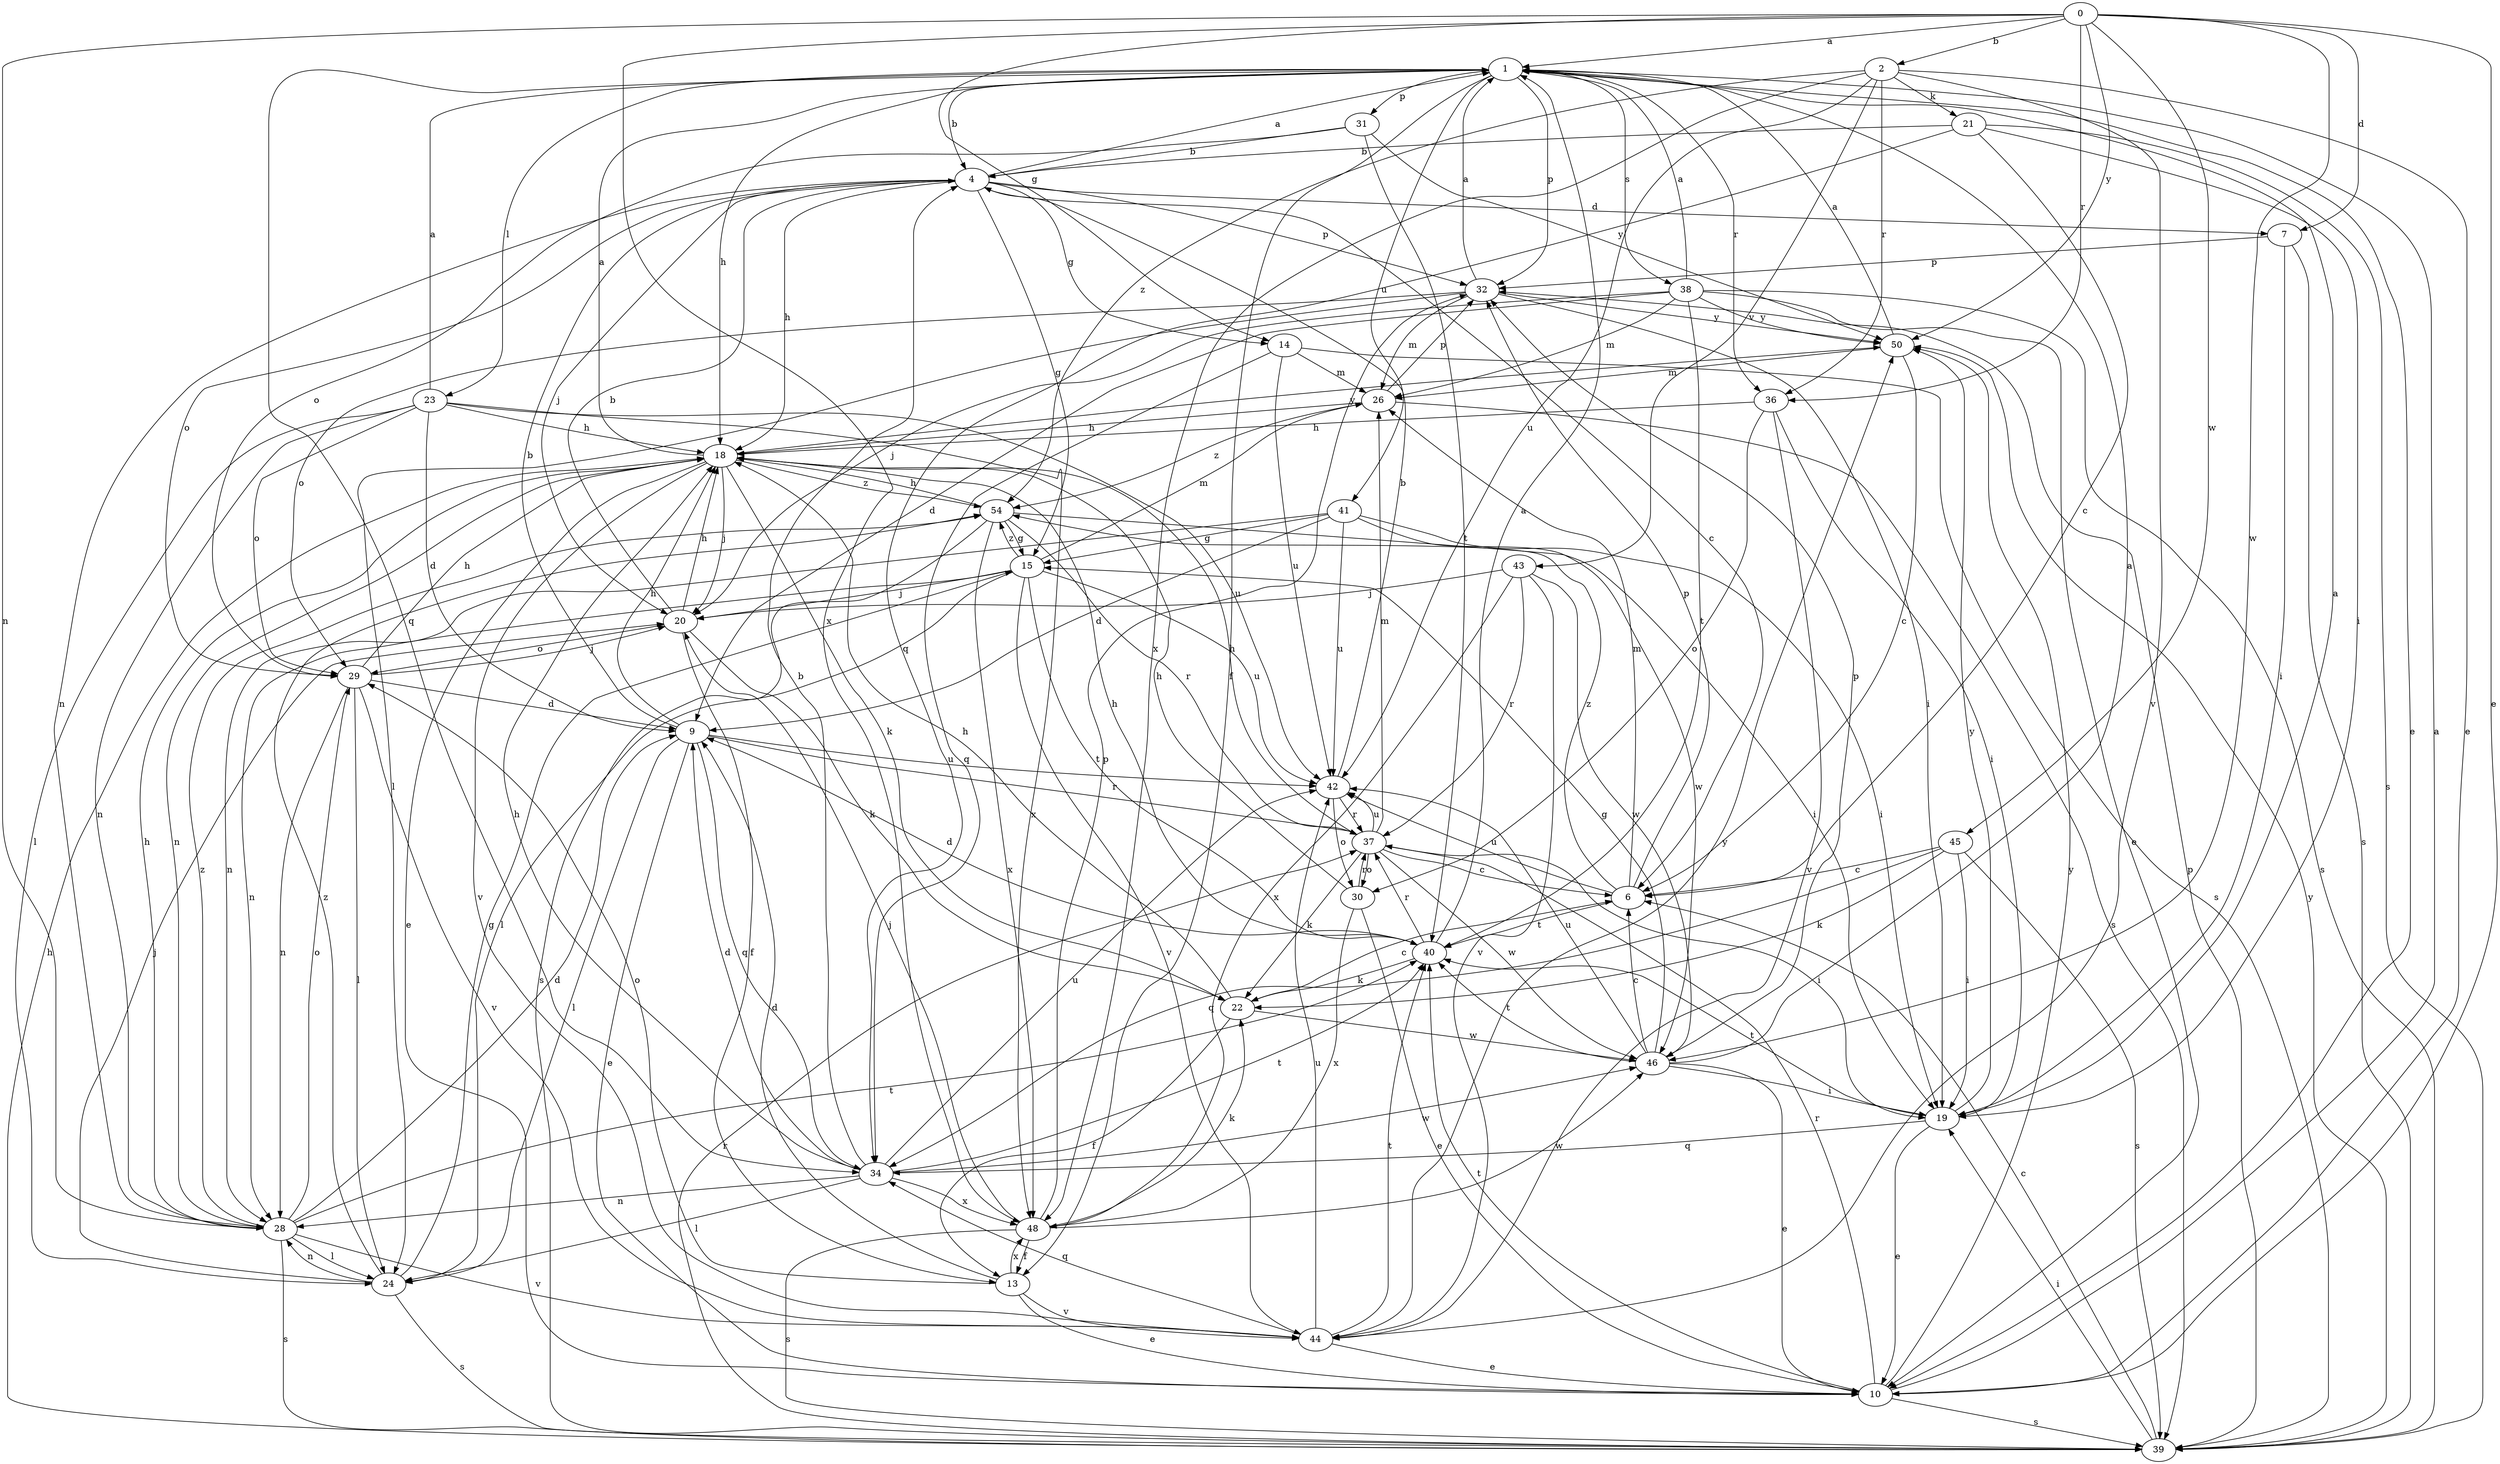 strict digraph  {
0;
1;
2;
4;
6;
7;
9;
10;
13;
14;
15;
18;
19;
20;
21;
22;
23;
24;
26;
28;
29;
30;
31;
32;
34;
36;
37;
38;
39;
40;
41;
42;
43;
44;
45;
46;
48;
50;
54;
0 -> 1  [label=a];
0 -> 2  [label=b];
0 -> 7  [label=d];
0 -> 10  [label=e];
0 -> 14  [label=g];
0 -> 28  [label=n];
0 -> 36  [label=r];
0 -> 45  [label=w];
0 -> 46  [label=w];
0 -> 48  [label=x];
0 -> 50  [label=y];
1 -> 4  [label=b];
1 -> 10  [label=e];
1 -> 13  [label=f];
1 -> 18  [label=h];
1 -> 23  [label=l];
1 -> 31  [label=p];
1 -> 32  [label=p];
1 -> 34  [label=q];
1 -> 36  [label=r];
1 -> 38  [label=s];
1 -> 41  [label=u];
2 -> 10  [label=e];
2 -> 21  [label=k];
2 -> 36  [label=r];
2 -> 42  [label=u];
2 -> 43  [label=v];
2 -> 44  [label=v];
2 -> 48  [label=x];
2 -> 54  [label=z];
4 -> 1  [label=a];
4 -> 6  [label=c];
4 -> 7  [label=d];
4 -> 14  [label=g];
4 -> 15  [label=g];
4 -> 18  [label=h];
4 -> 20  [label=j];
4 -> 28  [label=n];
4 -> 29  [label=o];
4 -> 32  [label=p];
6 -> 26  [label=m];
6 -> 32  [label=p];
6 -> 40  [label=t];
6 -> 42  [label=u];
6 -> 54  [label=z];
7 -> 19  [label=i];
7 -> 32  [label=p];
7 -> 39  [label=s];
9 -> 4  [label=b];
9 -> 10  [label=e];
9 -> 18  [label=h];
9 -> 24  [label=l];
9 -> 34  [label=q];
9 -> 37  [label=r];
9 -> 42  [label=u];
10 -> 1  [label=a];
10 -> 37  [label=r];
10 -> 39  [label=s];
10 -> 40  [label=t];
10 -> 50  [label=y];
13 -> 9  [label=d];
13 -> 10  [label=e];
13 -> 29  [label=o];
13 -> 44  [label=v];
13 -> 48  [label=x];
14 -> 26  [label=m];
14 -> 34  [label=q];
14 -> 39  [label=s];
14 -> 42  [label=u];
15 -> 20  [label=j];
15 -> 24  [label=l];
15 -> 26  [label=m];
15 -> 28  [label=n];
15 -> 40  [label=t];
15 -> 42  [label=u];
15 -> 44  [label=v];
15 -> 54  [label=z];
18 -> 1  [label=a];
18 -> 10  [label=e];
18 -> 20  [label=j];
18 -> 22  [label=k];
18 -> 28  [label=n];
18 -> 44  [label=v];
18 -> 50  [label=y];
18 -> 54  [label=z];
19 -> 1  [label=a];
19 -> 10  [label=e];
19 -> 34  [label=q];
19 -> 40  [label=t];
19 -> 50  [label=y];
20 -> 4  [label=b];
20 -> 13  [label=f];
20 -> 18  [label=h];
20 -> 22  [label=k];
20 -> 29  [label=o];
21 -> 4  [label=b];
21 -> 6  [label=c];
21 -> 19  [label=i];
21 -> 34  [label=q];
21 -> 39  [label=s];
22 -> 6  [label=c];
22 -> 13  [label=f];
22 -> 18  [label=h];
22 -> 46  [label=w];
23 -> 1  [label=a];
23 -> 9  [label=d];
23 -> 18  [label=h];
23 -> 24  [label=l];
23 -> 28  [label=n];
23 -> 29  [label=o];
23 -> 42  [label=u];
23 -> 48  [label=x];
24 -> 15  [label=g];
24 -> 20  [label=j];
24 -> 28  [label=n];
24 -> 39  [label=s];
24 -> 54  [label=z];
26 -> 18  [label=h];
26 -> 32  [label=p];
26 -> 39  [label=s];
26 -> 54  [label=z];
28 -> 9  [label=d];
28 -> 18  [label=h];
28 -> 24  [label=l];
28 -> 29  [label=o];
28 -> 39  [label=s];
28 -> 40  [label=t];
28 -> 44  [label=v];
28 -> 54  [label=z];
29 -> 9  [label=d];
29 -> 18  [label=h];
29 -> 20  [label=j];
29 -> 24  [label=l];
29 -> 28  [label=n];
29 -> 44  [label=v];
30 -> 10  [label=e];
30 -> 18  [label=h];
30 -> 37  [label=r];
30 -> 48  [label=x];
31 -> 4  [label=b];
31 -> 29  [label=o];
31 -> 40  [label=t];
31 -> 50  [label=y];
32 -> 1  [label=a];
32 -> 19  [label=i];
32 -> 24  [label=l];
32 -> 26  [label=m];
32 -> 29  [label=o];
32 -> 50  [label=y];
34 -> 4  [label=b];
34 -> 9  [label=d];
34 -> 18  [label=h];
34 -> 24  [label=l];
34 -> 28  [label=n];
34 -> 40  [label=t];
34 -> 42  [label=u];
34 -> 46  [label=w];
34 -> 48  [label=x];
36 -> 18  [label=h];
36 -> 19  [label=i];
36 -> 30  [label=o];
36 -> 44  [label=v];
37 -> 6  [label=c];
37 -> 18  [label=h];
37 -> 19  [label=i];
37 -> 22  [label=k];
37 -> 26  [label=m];
37 -> 30  [label=o];
37 -> 42  [label=u];
37 -> 46  [label=w];
38 -> 1  [label=a];
38 -> 9  [label=d];
38 -> 10  [label=e];
38 -> 20  [label=j];
38 -> 26  [label=m];
38 -> 39  [label=s];
38 -> 40  [label=t];
38 -> 50  [label=y];
39 -> 6  [label=c];
39 -> 18  [label=h];
39 -> 19  [label=i];
39 -> 32  [label=p];
39 -> 37  [label=r];
39 -> 50  [label=y];
40 -> 1  [label=a];
40 -> 9  [label=d];
40 -> 18  [label=h];
40 -> 22  [label=k];
40 -> 37  [label=r];
41 -> 9  [label=d];
41 -> 15  [label=g];
41 -> 19  [label=i];
41 -> 28  [label=n];
41 -> 42  [label=u];
41 -> 46  [label=w];
42 -> 4  [label=b];
42 -> 30  [label=o];
42 -> 37  [label=r];
43 -> 20  [label=j];
43 -> 37  [label=r];
43 -> 44  [label=v];
43 -> 46  [label=w];
43 -> 48  [label=x];
44 -> 10  [label=e];
44 -> 34  [label=q];
44 -> 40  [label=t];
44 -> 42  [label=u];
44 -> 50  [label=y];
45 -> 6  [label=c];
45 -> 19  [label=i];
45 -> 22  [label=k];
45 -> 34  [label=q];
45 -> 39  [label=s];
46 -> 1  [label=a];
46 -> 6  [label=c];
46 -> 10  [label=e];
46 -> 15  [label=g];
46 -> 19  [label=i];
46 -> 32  [label=p];
46 -> 40  [label=t];
46 -> 42  [label=u];
48 -> 13  [label=f];
48 -> 20  [label=j];
48 -> 22  [label=k];
48 -> 32  [label=p];
48 -> 39  [label=s];
48 -> 46  [label=w];
50 -> 1  [label=a];
50 -> 6  [label=c];
50 -> 26  [label=m];
54 -> 15  [label=g];
54 -> 18  [label=h];
54 -> 19  [label=i];
54 -> 37  [label=r];
54 -> 39  [label=s];
54 -> 48  [label=x];
}
